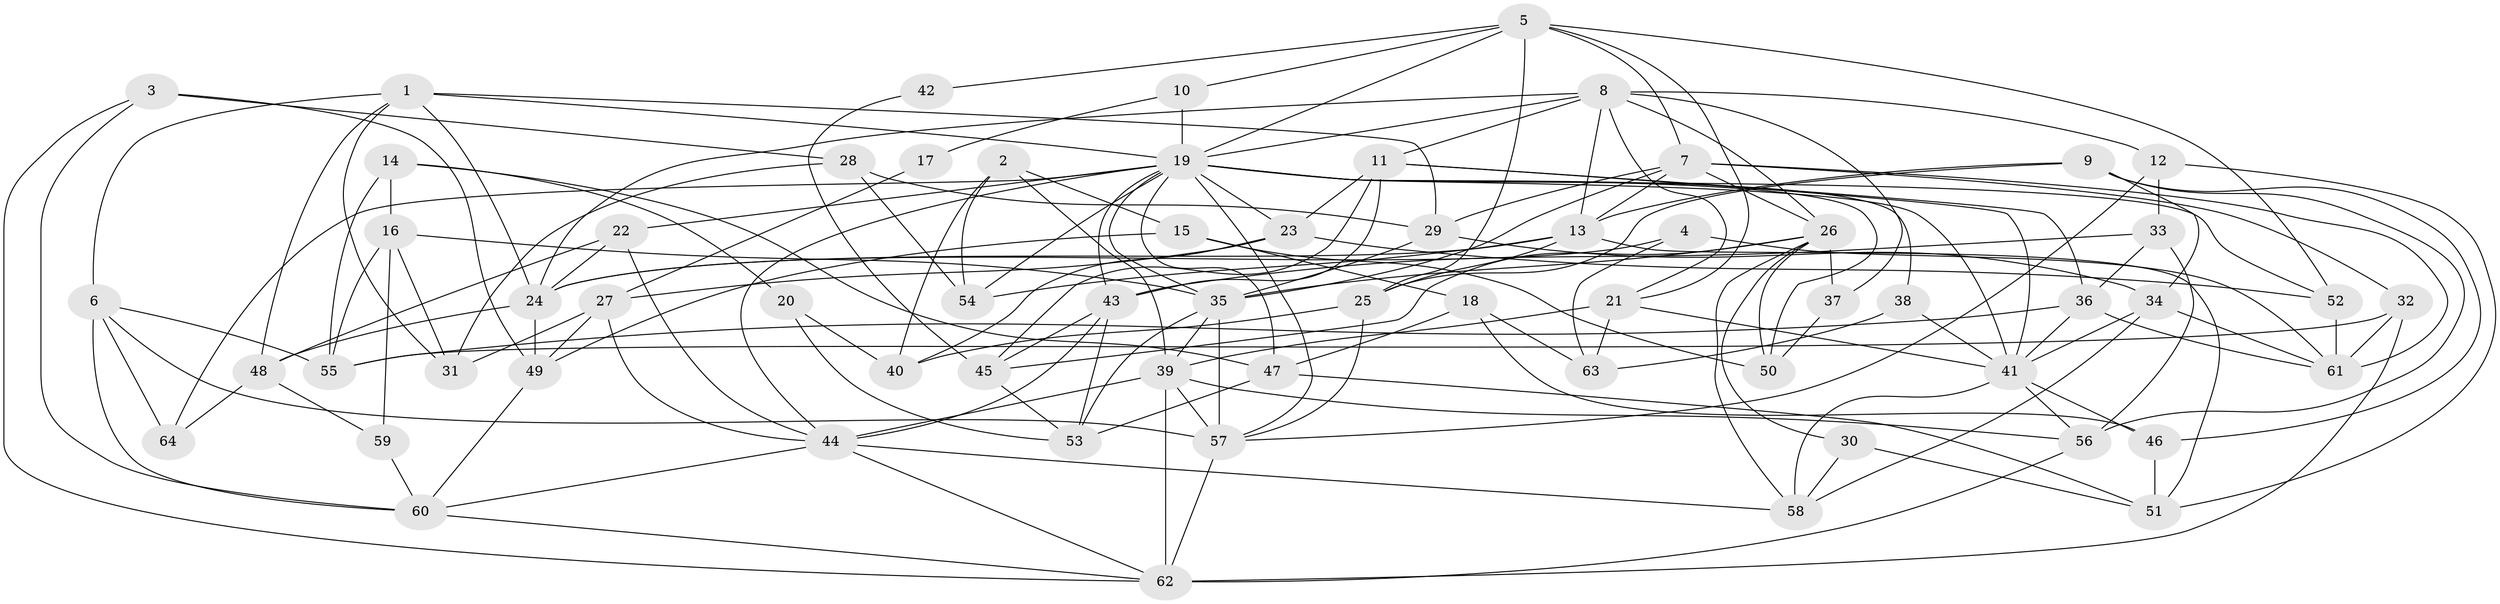 // original degree distribution, {8: 0.009523809523809525, 6: 0.06666666666666667, 5: 0.19047619047619047, 4: 0.3047619047619048, 3: 0.3142857142857143, 7: 0.01904761904761905, 2: 0.08571428571428572, 11: 0.009523809523809525}
// Generated by graph-tools (version 1.1) at 2025/37/03/04/25 23:37:08]
// undirected, 64 vertices, 164 edges
graph export_dot {
  node [color=gray90,style=filled];
  1;
  2;
  3;
  4;
  5;
  6;
  7;
  8;
  9;
  10;
  11;
  12;
  13;
  14;
  15;
  16;
  17;
  18;
  19;
  20;
  21;
  22;
  23;
  24;
  25;
  26;
  27;
  28;
  29;
  30;
  31;
  32;
  33;
  34;
  35;
  36;
  37;
  38;
  39;
  40;
  41;
  42;
  43;
  44;
  45;
  46;
  47;
  48;
  49;
  50;
  51;
  52;
  53;
  54;
  55;
  56;
  57;
  58;
  59;
  60;
  61;
  62;
  63;
  64;
  1 -- 6 [weight=1.0];
  1 -- 19 [weight=1.0];
  1 -- 24 [weight=1.0];
  1 -- 29 [weight=1.0];
  1 -- 31 [weight=1.0];
  1 -- 48 [weight=1.0];
  2 -- 15 [weight=1.0];
  2 -- 39 [weight=1.0];
  2 -- 40 [weight=1.0];
  2 -- 54 [weight=1.0];
  3 -- 28 [weight=1.0];
  3 -- 49 [weight=1.0];
  3 -- 60 [weight=1.0];
  3 -- 62 [weight=1.0];
  4 -- 24 [weight=1.0];
  4 -- 61 [weight=1.0];
  4 -- 63 [weight=1.0];
  5 -- 7 [weight=1.0];
  5 -- 10 [weight=1.0];
  5 -- 19 [weight=1.0];
  5 -- 21 [weight=1.0];
  5 -- 25 [weight=1.0];
  5 -- 42 [weight=1.0];
  5 -- 52 [weight=1.0];
  6 -- 55 [weight=1.0];
  6 -- 57 [weight=1.0];
  6 -- 60 [weight=1.0];
  6 -- 64 [weight=1.0];
  7 -- 13 [weight=2.0];
  7 -- 26 [weight=1.0];
  7 -- 29 [weight=1.0];
  7 -- 32 [weight=1.0];
  7 -- 35 [weight=1.0];
  7 -- 61 [weight=2.0];
  8 -- 11 [weight=1.0];
  8 -- 12 [weight=1.0];
  8 -- 13 [weight=1.0];
  8 -- 19 [weight=1.0];
  8 -- 21 [weight=1.0];
  8 -- 24 [weight=1.0];
  8 -- 26 [weight=1.0];
  8 -- 37 [weight=1.0];
  9 -- 13 [weight=1.0];
  9 -- 25 [weight=1.0];
  9 -- 34 [weight=1.0];
  9 -- 46 [weight=1.0];
  9 -- 56 [weight=1.0];
  10 -- 17 [weight=1.0];
  10 -- 19 [weight=1.0];
  11 -- 23 [weight=1.0];
  11 -- 36 [weight=1.0];
  11 -- 41 [weight=1.0];
  11 -- 43 [weight=1.0];
  11 -- 45 [weight=1.0];
  12 -- 33 [weight=1.0];
  12 -- 51 [weight=1.0];
  12 -- 57 [weight=1.0];
  13 -- 24 [weight=1.0];
  13 -- 25 [weight=1.0];
  13 -- 51 [weight=1.0];
  13 -- 54 [weight=1.0];
  14 -- 16 [weight=1.0];
  14 -- 20 [weight=1.0];
  14 -- 47 [weight=1.0];
  14 -- 55 [weight=1.0];
  15 -- 18 [weight=1.0];
  15 -- 49 [weight=1.0];
  15 -- 50 [weight=1.0];
  16 -- 31 [weight=1.0];
  16 -- 35 [weight=1.0];
  16 -- 55 [weight=1.0];
  16 -- 59 [weight=1.0];
  17 -- 27 [weight=1.0];
  18 -- 46 [weight=1.0];
  18 -- 47 [weight=1.0];
  18 -- 63 [weight=1.0];
  19 -- 22 [weight=1.0];
  19 -- 23 [weight=1.0];
  19 -- 35 [weight=1.0];
  19 -- 38 [weight=1.0];
  19 -- 41 [weight=1.0];
  19 -- 43 [weight=1.0];
  19 -- 44 [weight=1.0];
  19 -- 47 [weight=1.0];
  19 -- 50 [weight=1.0];
  19 -- 52 [weight=1.0];
  19 -- 54 [weight=1.0];
  19 -- 57 [weight=1.0];
  19 -- 64 [weight=1.0];
  20 -- 40 [weight=1.0];
  20 -- 53 [weight=1.0];
  21 -- 39 [weight=1.0];
  21 -- 41 [weight=1.0];
  21 -- 63 [weight=1.0];
  22 -- 24 [weight=1.0];
  22 -- 44 [weight=1.0];
  22 -- 48 [weight=1.0];
  23 -- 27 [weight=1.0];
  23 -- 40 [weight=1.0];
  23 -- 52 [weight=1.0];
  24 -- 48 [weight=1.0];
  24 -- 49 [weight=1.0];
  25 -- 40 [weight=1.0];
  25 -- 57 [weight=1.0];
  26 -- 30 [weight=1.0];
  26 -- 35 [weight=1.0];
  26 -- 37 [weight=1.0];
  26 -- 45 [weight=2.0];
  26 -- 50 [weight=1.0];
  26 -- 58 [weight=1.0];
  27 -- 31 [weight=1.0];
  27 -- 44 [weight=1.0];
  27 -- 49 [weight=1.0];
  28 -- 29 [weight=1.0];
  28 -- 31 [weight=1.0];
  28 -- 54 [weight=1.0];
  29 -- 34 [weight=1.0];
  29 -- 35 [weight=1.0];
  30 -- 51 [weight=1.0];
  30 -- 58 [weight=1.0];
  32 -- 55 [weight=1.0];
  32 -- 61 [weight=1.0];
  32 -- 62 [weight=1.0];
  33 -- 36 [weight=1.0];
  33 -- 43 [weight=1.0];
  33 -- 56 [weight=1.0];
  34 -- 41 [weight=1.0];
  34 -- 58 [weight=1.0];
  34 -- 61 [weight=1.0];
  35 -- 39 [weight=1.0];
  35 -- 53 [weight=1.0];
  35 -- 57 [weight=1.0];
  36 -- 41 [weight=1.0];
  36 -- 55 [weight=1.0];
  36 -- 61 [weight=1.0];
  37 -- 50 [weight=1.0];
  38 -- 41 [weight=1.0];
  38 -- 63 [weight=1.0];
  39 -- 44 [weight=1.0];
  39 -- 56 [weight=1.0];
  39 -- 57 [weight=1.0];
  39 -- 62 [weight=1.0];
  41 -- 46 [weight=1.0];
  41 -- 56 [weight=1.0];
  41 -- 58 [weight=1.0];
  42 -- 45 [weight=1.0];
  43 -- 44 [weight=1.0];
  43 -- 45 [weight=1.0];
  43 -- 53 [weight=1.0];
  44 -- 58 [weight=1.0];
  44 -- 60 [weight=1.0];
  44 -- 62 [weight=1.0];
  45 -- 53 [weight=1.0];
  46 -- 51 [weight=1.0];
  47 -- 51 [weight=1.0];
  47 -- 53 [weight=1.0];
  48 -- 59 [weight=1.0];
  48 -- 64 [weight=1.0];
  49 -- 60 [weight=1.0];
  52 -- 61 [weight=1.0];
  56 -- 62 [weight=1.0];
  57 -- 62 [weight=1.0];
  59 -- 60 [weight=1.0];
  60 -- 62 [weight=1.0];
}

